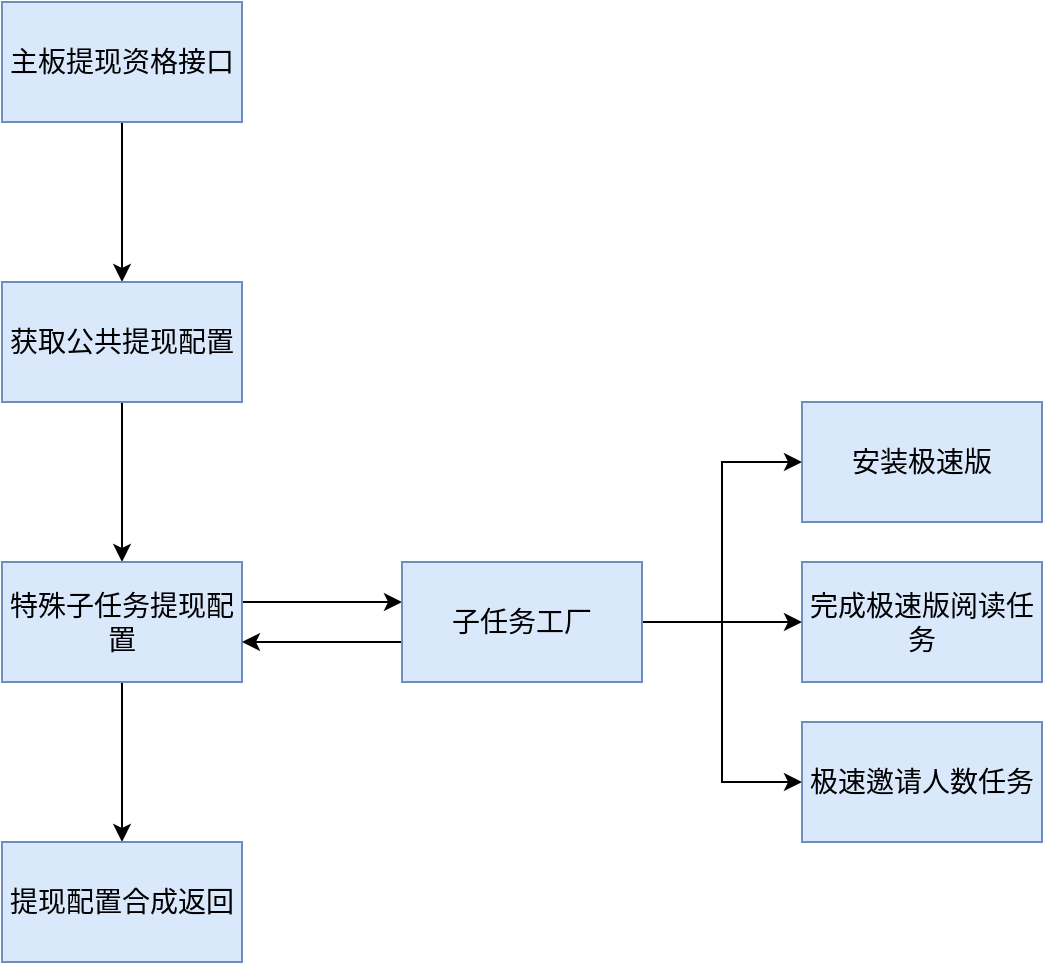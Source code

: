 <mxfile pages="1" version="11.2.3" type="github"><diagram id="AMzeKoQupIbjHxXicrPe" name="Page-1"><mxGraphModel dx="829" dy="602" grid="1" gridSize="10" guides="1" tooltips="1" connect="1" arrows="1" fold="1" page="1" pageScale="1" pageWidth="3300" pageHeight="4681" math="0" shadow="0"><root><mxCell id="0"/><mxCell id="1" parent="0"/><mxCell id="IPXENT2cpf0nPNg7Pqyn-4" value="" style="edgeStyle=orthogonalEdgeStyle;rounded=0;orthogonalLoop=1;jettySize=auto;html=1;fontSize=14;" edge="1" parent="1" source="IPXENT2cpf0nPNg7Pqyn-1" target="IPXENT2cpf0nPNg7Pqyn-3"><mxGeometry relative="1" as="geometry"/></mxCell><mxCell id="IPXENT2cpf0nPNg7Pqyn-1" value="主板提现资格接口" style="rounded=0;whiteSpace=wrap;html=1;fillColor=#dae8fc;strokeColor=#6c8ebf;fontSize=14;" vertex="1" parent="1"><mxGeometry x="230" y="230" width="120" height="60" as="geometry"/></mxCell><mxCell id="IPXENT2cpf0nPNg7Pqyn-6" value="" style="edgeStyle=orthogonalEdgeStyle;rounded=0;orthogonalLoop=1;jettySize=auto;html=1;fontSize=14;" edge="1" parent="1" source="IPXENT2cpf0nPNg7Pqyn-3" target="IPXENT2cpf0nPNg7Pqyn-5"><mxGeometry relative="1" as="geometry"/></mxCell><mxCell id="IPXENT2cpf0nPNg7Pqyn-3" value="获取公共提现配置" style="rounded=0;whiteSpace=wrap;html=1;fillColor=#dae8fc;strokeColor=#6c8ebf;fontSize=14;" vertex="1" parent="1"><mxGeometry x="230" y="370" width="120" height="60" as="geometry"/></mxCell><mxCell id="IPXENT2cpf0nPNg7Pqyn-8" value="" style="edgeStyle=orthogonalEdgeStyle;rounded=0;orthogonalLoop=1;jettySize=auto;html=1;fontSize=14;" edge="1" parent="1" source="IPXENT2cpf0nPNg7Pqyn-5" target="IPXENT2cpf0nPNg7Pqyn-7"><mxGeometry relative="1" as="geometry"><Array as="points"><mxPoint x="390" y="530"/><mxPoint x="390" y="530"/></Array></mxGeometry></mxCell><mxCell id="IPXENT2cpf0nPNg7Pqyn-23" value="" style="edgeStyle=orthogonalEdgeStyle;rounded=0;orthogonalLoop=1;jettySize=auto;html=1;fontSize=14;" edge="1" parent="1" source="IPXENT2cpf0nPNg7Pqyn-5" target="IPXENT2cpf0nPNg7Pqyn-22"><mxGeometry relative="1" as="geometry"/></mxCell><mxCell id="IPXENT2cpf0nPNg7Pqyn-5" value="特殊子任务提现配置" style="rounded=0;whiteSpace=wrap;html=1;fillColor=#dae8fc;strokeColor=#6c8ebf;fontSize=14;" vertex="1" parent="1"><mxGeometry x="230" y="510" width="120" height="60" as="geometry"/></mxCell><mxCell id="IPXENT2cpf0nPNg7Pqyn-22" value="提现配置合成返回" style="rounded=0;whiteSpace=wrap;html=1;fillColor=#dae8fc;strokeColor=#6c8ebf;fontSize=14;" vertex="1" parent="1"><mxGeometry x="230" y="650" width="120" height="60" as="geometry"/></mxCell><mxCell id="IPXENT2cpf0nPNg7Pqyn-15" value="" style="edgeStyle=orthogonalEdgeStyle;rounded=0;orthogonalLoop=1;jettySize=auto;html=1;fontSize=14;" edge="1" parent="1" source="IPXENT2cpf0nPNg7Pqyn-7" target="IPXENT2cpf0nPNg7Pqyn-14"><mxGeometry relative="1" as="geometry"/></mxCell><mxCell id="IPXENT2cpf0nPNg7Pqyn-18" style="edgeStyle=orthogonalEdgeStyle;rounded=0;orthogonalLoop=1;jettySize=auto;html=1;entryX=0;entryY=0.5;entryDx=0;entryDy=0;fontSize=14;" edge="1" parent="1" source="IPXENT2cpf0nPNg7Pqyn-7" target="IPXENT2cpf0nPNg7Pqyn-16"><mxGeometry relative="1" as="geometry"/></mxCell><mxCell id="IPXENT2cpf0nPNg7Pqyn-19" style="edgeStyle=orthogonalEdgeStyle;rounded=0;orthogonalLoop=1;jettySize=auto;html=1;entryX=0;entryY=0.5;entryDx=0;entryDy=0;fontSize=14;" edge="1" parent="1" source="IPXENT2cpf0nPNg7Pqyn-7" target="IPXENT2cpf0nPNg7Pqyn-11"><mxGeometry relative="1" as="geometry"/></mxCell><mxCell id="IPXENT2cpf0nPNg7Pqyn-21" value="" style="edgeStyle=orthogonalEdgeStyle;rounded=0;orthogonalLoop=1;jettySize=auto;html=1;fontSize=14;" edge="1" parent="1" source="IPXENT2cpf0nPNg7Pqyn-7" target="IPXENT2cpf0nPNg7Pqyn-5"><mxGeometry relative="1" as="geometry"><Array as="points"><mxPoint x="390" y="550"/><mxPoint x="390" y="550"/></Array></mxGeometry></mxCell><mxCell id="IPXENT2cpf0nPNg7Pqyn-7" value="子任务工厂" style="rounded=0;whiteSpace=wrap;html=1;fillColor=#dae8fc;strokeColor=#6c8ebf;fontSize=14;" vertex="1" parent="1"><mxGeometry x="430" y="510" width="120" height="60" as="geometry"/></mxCell><mxCell id="IPXENT2cpf0nPNg7Pqyn-14" value="完成极速版阅读任务" style="rounded=0;whiteSpace=wrap;html=1;fillColor=#dae8fc;strokeColor=#6c8ebf;fontSize=14;" vertex="1" parent="1"><mxGeometry x="630" y="510" width="120" height="60" as="geometry"/></mxCell><mxCell id="IPXENT2cpf0nPNg7Pqyn-16" value="极速邀请人数任务" style="rounded=0;whiteSpace=wrap;html=1;fillColor=#dae8fc;strokeColor=#6c8ebf;fontSize=14;" vertex="1" parent="1"><mxGeometry x="630" y="590" width="120" height="60" as="geometry"/></mxCell><mxCell id="IPXENT2cpf0nPNg7Pqyn-11" value="安装极速版" style="rounded=0;whiteSpace=wrap;html=1;fillColor=#dae8fc;strokeColor=#6c8ebf;fontSize=14;" vertex="1" parent="1"><mxGeometry x="630" y="430" width="120" height="60" as="geometry"/></mxCell></root></mxGraphModel></diagram></mxfile>